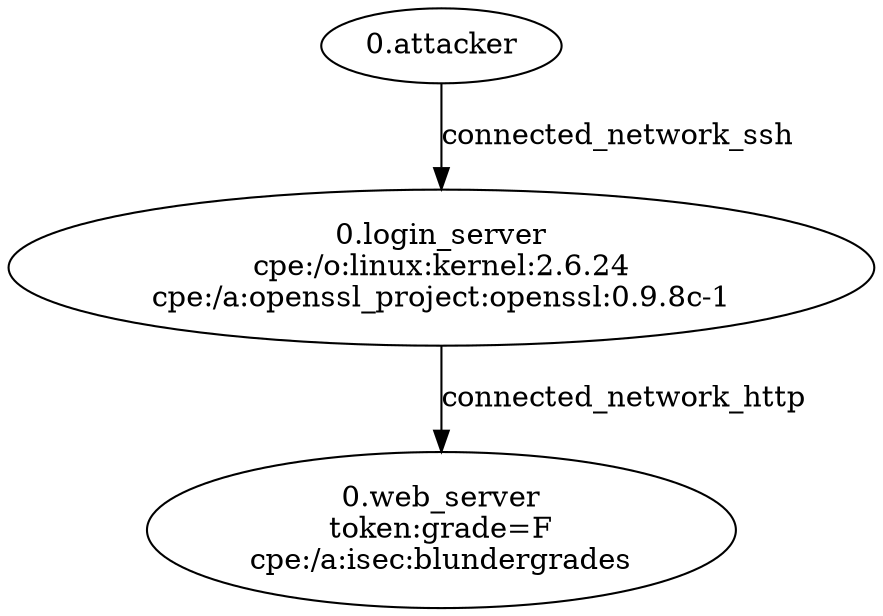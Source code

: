 digraph G {
attacker [label="0.attacker"];
web_server [label="0.web_server\ntoken:grade=F\ncpe:/a:isec:blundergrades"];
login_server [label="0.login_server\ncpe:/o:linux:kernel:2.6.24\ncpe:/a:openssl_project:openssl:0.9.8c-1"];
attacker -> login_server  [key=0, label=connected_network_ssh];
login_server -> web_server  [key=0, label=connected_network_http];
}
